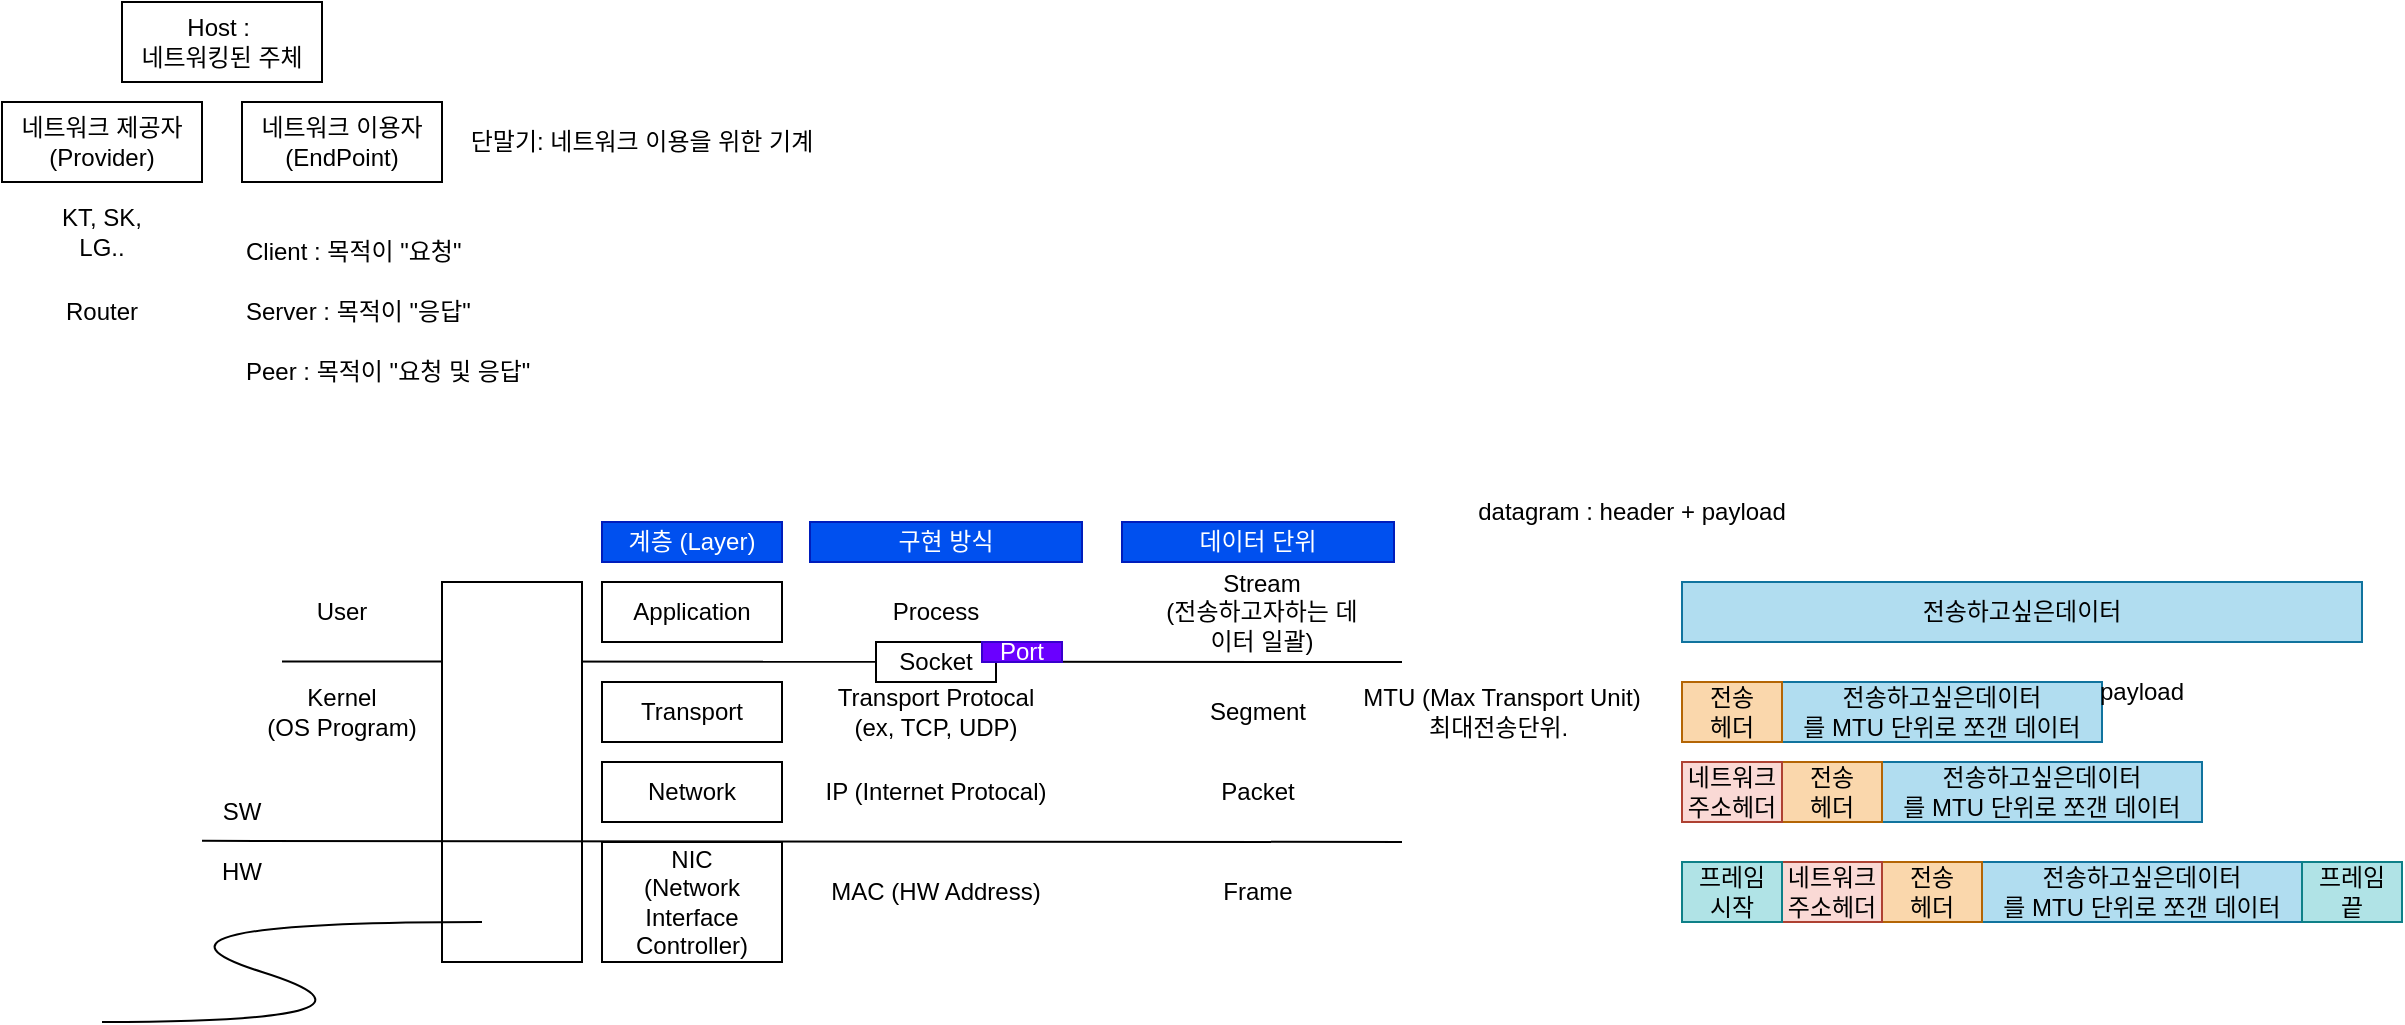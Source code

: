 <mxfile version="24.7.17">
  <diagram id="C5RBs43oDa-KdzZeNtuy" name="Page-1">
    <mxGraphModel dx="797" dy="402" grid="1" gridSize="10" guides="1" tooltips="1" connect="1" arrows="1" fold="1" page="1" pageScale="1" pageWidth="827" pageHeight="1169" math="0" shadow="0">
      <root>
        <mxCell id="WIyWlLk6GJQsqaUBKTNV-0" />
        <mxCell id="WIyWlLk6GJQsqaUBKTNV-1" parent="WIyWlLk6GJQsqaUBKTNV-0" />
        <mxCell id="A1vHnVPncBVvCbcrfG4D-27" value="" style="endArrow=none;html=1;rounded=0;" parent="WIyWlLk6GJQsqaUBKTNV-1" edge="1">
          <mxGeometry width="50" height="50" relative="1" as="geometry">
            <mxPoint x="150" y="339.71" as="sourcePoint" />
            <mxPoint x="710" y="340" as="targetPoint" />
          </mxGeometry>
        </mxCell>
        <mxCell id="A1vHnVPncBVvCbcrfG4D-0" value="Host :&amp;nbsp;&lt;div&gt;네트워킹된 주체&lt;/div&gt;" style="rounded=0;whiteSpace=wrap;html=1;" parent="WIyWlLk6GJQsqaUBKTNV-1" vertex="1">
          <mxGeometry x="70" y="10" width="100" height="40" as="geometry" />
        </mxCell>
        <mxCell id="A1vHnVPncBVvCbcrfG4D-2" value="네트워크 제공자&lt;div&gt;(Provider)&lt;/div&gt;" style="rounded=0;whiteSpace=wrap;html=1;" parent="WIyWlLk6GJQsqaUBKTNV-1" vertex="1">
          <mxGeometry x="10" y="60" width="100" height="40" as="geometry" />
        </mxCell>
        <mxCell id="A1vHnVPncBVvCbcrfG4D-3" value="네트워크 이용자&lt;div&gt;(EndPoint)&lt;/div&gt;" style="rounded=0;whiteSpace=wrap;html=1;" parent="WIyWlLk6GJQsqaUBKTNV-1" vertex="1">
          <mxGeometry x="130" y="60" width="100" height="40" as="geometry" />
        </mxCell>
        <mxCell id="A1vHnVPncBVvCbcrfG4D-4" value="Router" style="text;html=1;align=center;verticalAlign=middle;whiteSpace=wrap;rounded=0;" parent="WIyWlLk6GJQsqaUBKTNV-1" vertex="1">
          <mxGeometry x="30" y="150" width="60" height="30" as="geometry" />
        </mxCell>
        <mxCell id="A1vHnVPncBVvCbcrfG4D-5" value="KT, SK, LG.." style="text;html=1;align=center;verticalAlign=middle;whiteSpace=wrap;rounded=0;" parent="WIyWlLk6GJQsqaUBKTNV-1" vertex="1">
          <mxGeometry x="30" y="110" width="60" height="30" as="geometry" />
        </mxCell>
        <mxCell id="A1vHnVPncBVvCbcrfG4D-6" value="단말기: 네트워크 이용을 위한 기계" style="text;html=1;align=center;verticalAlign=middle;whiteSpace=wrap;rounded=0;" parent="WIyWlLk6GJQsqaUBKTNV-1" vertex="1">
          <mxGeometry x="230" y="65" width="200" height="30" as="geometry" />
        </mxCell>
        <mxCell id="A1vHnVPncBVvCbcrfG4D-7" value="Client : 목적이 &quot;요청&quot;" style="text;html=1;align=left;verticalAlign=middle;whiteSpace=wrap;rounded=0;" parent="WIyWlLk6GJQsqaUBKTNV-1" vertex="1">
          <mxGeometry x="130" y="120" width="130" height="30" as="geometry" />
        </mxCell>
        <mxCell id="A1vHnVPncBVvCbcrfG4D-8" value="Server : 목적이 &quot;응답&quot;" style="text;html=1;align=left;verticalAlign=middle;whiteSpace=wrap;rounded=0;" parent="WIyWlLk6GJQsqaUBKTNV-1" vertex="1">
          <mxGeometry x="130" y="150" width="130" height="30" as="geometry" />
        </mxCell>
        <mxCell id="A1vHnVPncBVvCbcrfG4D-9" value="Peer : 목적이 &quot;요청 및 응답&quot;" style="text;html=1;align=left;verticalAlign=middle;whiteSpace=wrap;rounded=0;" parent="WIyWlLk6GJQsqaUBKTNV-1" vertex="1">
          <mxGeometry x="130" y="180" width="170" height="30" as="geometry" />
        </mxCell>
        <mxCell id="A1vHnVPncBVvCbcrfG4D-10" value="" style="rounded=0;whiteSpace=wrap;html=1;" parent="WIyWlLk6GJQsqaUBKTNV-1" vertex="1">
          <mxGeometry x="230" y="300" width="70" height="190" as="geometry" />
        </mxCell>
        <mxCell id="A1vHnVPncBVvCbcrfG4D-11" value="" style="curved=1;endArrow=none;html=1;rounded=0;endFill=0;" parent="WIyWlLk6GJQsqaUBKTNV-1" edge="1">
          <mxGeometry width="50" height="50" relative="1" as="geometry">
            <mxPoint x="60" y="520" as="sourcePoint" />
            <mxPoint x="250" y="470" as="targetPoint" />
            <Array as="points">
              <mxPoint x="220" y="520" />
              <mxPoint x="60" y="470" />
            </Array>
          </mxGeometry>
        </mxCell>
        <mxCell id="A1vHnVPncBVvCbcrfG4D-12" value="NIC&lt;div&gt;(Network&lt;/div&gt;&lt;div&gt;Interface&lt;/div&gt;&lt;div&gt;Controller)&lt;/div&gt;" style="rounded=0;whiteSpace=wrap;html=1;" parent="WIyWlLk6GJQsqaUBKTNV-1" vertex="1">
          <mxGeometry x="310" y="430" width="90" height="60" as="geometry" />
        </mxCell>
        <mxCell id="A1vHnVPncBVvCbcrfG4D-13" value="Network" style="rounded=0;whiteSpace=wrap;html=1;" parent="WIyWlLk6GJQsqaUBKTNV-1" vertex="1">
          <mxGeometry x="310" y="390" width="90" height="30" as="geometry" />
        </mxCell>
        <mxCell id="A1vHnVPncBVvCbcrfG4D-14" value="IP (Internet Protocal)" style="text;html=1;align=center;verticalAlign=middle;whiteSpace=wrap;rounded=0;" parent="WIyWlLk6GJQsqaUBKTNV-1" vertex="1">
          <mxGeometry x="414" y="390" width="126" height="30" as="geometry" />
        </mxCell>
        <mxCell id="A1vHnVPncBVvCbcrfG4D-15" value="MAC (HW Address)" style="text;html=1;align=center;verticalAlign=middle;whiteSpace=wrap;rounded=0;" parent="WIyWlLk6GJQsqaUBKTNV-1" vertex="1">
          <mxGeometry x="414" y="440" width="126" height="30" as="geometry" />
        </mxCell>
        <mxCell id="A1vHnVPncBVvCbcrfG4D-16" value="Transport" style="rounded=0;whiteSpace=wrap;html=1;" parent="WIyWlLk6GJQsqaUBKTNV-1" vertex="1">
          <mxGeometry x="310" y="350" width="90" height="30" as="geometry" />
        </mxCell>
        <mxCell id="A1vHnVPncBVvCbcrfG4D-17" value="Transport Protocal&lt;div&gt;(ex, TCP, UDP)&lt;/div&gt;" style="text;html=1;align=center;verticalAlign=middle;whiteSpace=wrap;rounded=0;" parent="WIyWlLk6GJQsqaUBKTNV-1" vertex="1">
          <mxGeometry x="414" y="350" width="126" height="30" as="geometry" />
        </mxCell>
        <mxCell id="A1vHnVPncBVvCbcrfG4D-18" value="Application" style="rounded=0;whiteSpace=wrap;html=1;" parent="WIyWlLk6GJQsqaUBKTNV-1" vertex="1">
          <mxGeometry x="310" y="300" width="90" height="30" as="geometry" />
        </mxCell>
        <mxCell id="A1vHnVPncBVvCbcrfG4D-19" value="Process" style="text;html=1;align=center;verticalAlign=middle;whiteSpace=wrap;rounded=0;" parent="WIyWlLk6GJQsqaUBKTNV-1" vertex="1">
          <mxGeometry x="414" y="300" width="126" height="30" as="geometry" />
        </mxCell>
        <mxCell id="A1vHnVPncBVvCbcrfG4D-21" value="Socket" style="rounded=0;whiteSpace=wrap;html=1;" parent="WIyWlLk6GJQsqaUBKTNV-1" vertex="1">
          <mxGeometry x="447" y="330" width="60" height="20" as="geometry" />
        </mxCell>
        <mxCell id="A1vHnVPncBVvCbcrfG4D-22" value="Port" style="rounded=0;whiteSpace=wrap;html=1;fillColor=#6a00ff;fontColor=#ffffff;strokeColor=#3700CC;" parent="WIyWlLk6GJQsqaUBKTNV-1" vertex="1">
          <mxGeometry x="500" y="330" width="40" height="10" as="geometry" />
        </mxCell>
        <mxCell id="A1vHnVPncBVvCbcrfG4D-23" value="" style="endArrow=none;html=1;rounded=0;" parent="WIyWlLk6GJQsqaUBKTNV-1" edge="1">
          <mxGeometry width="50" height="50" relative="1" as="geometry">
            <mxPoint x="110" y="429.43" as="sourcePoint" />
            <mxPoint x="710" y="430" as="targetPoint" />
          </mxGeometry>
        </mxCell>
        <mxCell id="A1vHnVPncBVvCbcrfG4D-25" value="HW" style="text;html=1;align=center;verticalAlign=middle;whiteSpace=wrap;rounded=0;" parent="WIyWlLk6GJQsqaUBKTNV-1" vertex="1">
          <mxGeometry x="100" y="430" width="60" height="30" as="geometry" />
        </mxCell>
        <mxCell id="A1vHnVPncBVvCbcrfG4D-26" value="SW" style="text;html=1;align=center;verticalAlign=middle;whiteSpace=wrap;rounded=0;" parent="WIyWlLk6GJQsqaUBKTNV-1" vertex="1">
          <mxGeometry x="100" y="400" width="60" height="30" as="geometry" />
        </mxCell>
        <mxCell id="A1vHnVPncBVvCbcrfG4D-28" value="Kernel&lt;div&gt;(OS Program)&lt;/div&gt;" style="text;html=1;align=center;verticalAlign=middle;whiteSpace=wrap;rounded=0;" parent="WIyWlLk6GJQsqaUBKTNV-1" vertex="1">
          <mxGeometry x="140" y="350" width="80" height="30" as="geometry" />
        </mxCell>
        <mxCell id="A1vHnVPncBVvCbcrfG4D-29" value="User" style="text;html=1;align=center;verticalAlign=middle;whiteSpace=wrap;rounded=0;" parent="WIyWlLk6GJQsqaUBKTNV-1" vertex="1">
          <mxGeometry x="140" y="300" width="80" height="30" as="geometry" />
        </mxCell>
        <mxCell id="A1vHnVPncBVvCbcrfG4D-30" value="계층 (Layer)" style="rounded=0;whiteSpace=wrap;html=1;fillColor=#0050ef;fontColor=#ffffff;strokeColor=#001DBC;" parent="WIyWlLk6GJQsqaUBKTNV-1" vertex="1">
          <mxGeometry x="310" y="270" width="90" height="20" as="geometry" />
        </mxCell>
        <mxCell id="A1vHnVPncBVvCbcrfG4D-31" value="구현 방식" style="rounded=0;whiteSpace=wrap;html=1;fillColor=#0050ef;fontColor=#ffffff;strokeColor=#001DBC;" parent="WIyWlLk6GJQsqaUBKTNV-1" vertex="1">
          <mxGeometry x="414" y="270" width="136" height="20" as="geometry" />
        </mxCell>
        <mxCell id="A1vHnVPncBVvCbcrfG4D-32" value="데이터 단위" style="rounded=0;whiteSpace=wrap;html=1;fillColor=#0050ef;fontColor=#ffffff;strokeColor=#001DBC;" parent="WIyWlLk6GJQsqaUBKTNV-1" vertex="1">
          <mxGeometry x="570" y="270" width="136" height="20" as="geometry" />
        </mxCell>
        <mxCell id="A1vHnVPncBVvCbcrfG4D-33" value="Stream&lt;div&gt;(전송하고자하는 데이터 일괄)&lt;/div&gt;" style="text;html=1;align=center;verticalAlign=middle;whiteSpace=wrap;rounded=0;" parent="WIyWlLk6GJQsqaUBKTNV-1" vertex="1">
          <mxGeometry x="590" y="300" width="100" height="30" as="geometry" />
        </mxCell>
        <mxCell id="A1vHnVPncBVvCbcrfG4D-34" value="MTU (Max Transport Unit)&lt;div&gt;최대전송단위.&amp;nbsp;&lt;/div&gt;" style="text;html=1;align=center;verticalAlign=middle;whiteSpace=wrap;rounded=0;" parent="WIyWlLk6GJQsqaUBKTNV-1" vertex="1">
          <mxGeometry x="680" y="350" width="160" height="30" as="geometry" />
        </mxCell>
        <mxCell id="A1vHnVPncBVvCbcrfG4D-35" value="Segment" style="text;html=1;align=center;verticalAlign=middle;whiteSpace=wrap;rounded=0;" parent="WIyWlLk6GJQsqaUBKTNV-1" vertex="1">
          <mxGeometry x="588" y="350" width="100" height="30" as="geometry" />
        </mxCell>
        <mxCell id="A1vHnVPncBVvCbcrfG4D-36" value="전송하고싶은데이터" style="rounded=0;whiteSpace=wrap;html=1;fillColor=#b1ddf0;strokeColor=#10739e;fontColor=#000000;" parent="WIyWlLk6GJQsqaUBKTNV-1" vertex="1">
          <mxGeometry x="850" y="300" width="340" height="30" as="geometry" />
        </mxCell>
        <mxCell id="A1vHnVPncBVvCbcrfG4D-37" value="전송하고싶은데이터&lt;div&gt;를 MTU 단위로 쪼갠 데이터&lt;/div&gt;" style="rounded=0;whiteSpace=wrap;html=1;fillColor=#b1ddf0;strokeColor=#10739e;fontColor=#000000;" parent="WIyWlLk6GJQsqaUBKTNV-1" vertex="1">
          <mxGeometry x="900" y="350" width="160" height="30" as="geometry" />
        </mxCell>
        <mxCell id="A1vHnVPncBVvCbcrfG4D-38" value="전송&lt;div&gt;헤더&lt;/div&gt;" style="rounded=0;whiteSpace=wrap;html=1;fillColor=#fad7ac;strokeColor=#b46504;fontColor=#000000;" parent="WIyWlLk6GJQsqaUBKTNV-1" vertex="1">
          <mxGeometry x="850" y="350" width="50" height="30" as="geometry" />
        </mxCell>
        <mxCell id="A1vHnVPncBVvCbcrfG4D-39" value="전송하고싶은데이터&lt;div&gt;를 MTU 단위로 쪼갠 데이터&lt;/div&gt;" style="rounded=0;whiteSpace=wrap;html=1;fillColor=#b1ddf0;strokeColor=#10739e;fontColor=#000000;" parent="WIyWlLk6GJQsqaUBKTNV-1" vertex="1">
          <mxGeometry x="950" y="390" width="160" height="30" as="geometry" />
        </mxCell>
        <mxCell id="A1vHnVPncBVvCbcrfG4D-40" value="전송&lt;div&gt;헤더&lt;/div&gt;" style="rounded=0;whiteSpace=wrap;html=1;fillColor=#fad7ac;strokeColor=#b46504;fontColor=#000000;" parent="WIyWlLk6GJQsqaUBKTNV-1" vertex="1">
          <mxGeometry x="900" y="390" width="50" height="30" as="geometry" />
        </mxCell>
        <mxCell id="A1vHnVPncBVvCbcrfG4D-41" value="네트워크&lt;div&gt;주소헤더&lt;/div&gt;" style="rounded=0;whiteSpace=wrap;html=1;fillColor=#fad9d5;strokeColor=#ae4132;fontColor=#000000;" parent="WIyWlLk6GJQsqaUBKTNV-1" vertex="1">
          <mxGeometry x="850" y="390" width="50" height="30" as="geometry" />
        </mxCell>
        <mxCell id="A1vHnVPncBVvCbcrfG4D-42" value="Packet" style="text;html=1;align=center;verticalAlign=middle;whiteSpace=wrap;rounded=0;" parent="WIyWlLk6GJQsqaUBKTNV-1" vertex="1">
          <mxGeometry x="588" y="390" width="100" height="30" as="geometry" />
        </mxCell>
        <mxCell id="A1vHnVPncBVvCbcrfG4D-43" value="전송하고싶은데이터&lt;div&gt;를 MTU 단위로 쪼갠 데이터&lt;/div&gt;" style="rounded=0;whiteSpace=wrap;html=1;fillColor=#b1ddf0;strokeColor=#10739e;fontColor=#000000;" parent="WIyWlLk6GJQsqaUBKTNV-1" vertex="1">
          <mxGeometry x="1000" y="440" width="160" height="30" as="geometry" />
        </mxCell>
        <mxCell id="A1vHnVPncBVvCbcrfG4D-44" value="전송&lt;div&gt;헤더&lt;/div&gt;" style="rounded=0;whiteSpace=wrap;html=1;fillColor=#fad7ac;strokeColor=#b46504;fontColor=#000000;" parent="WIyWlLk6GJQsqaUBKTNV-1" vertex="1">
          <mxGeometry x="950" y="440" width="50" height="30" as="geometry" />
        </mxCell>
        <mxCell id="A1vHnVPncBVvCbcrfG4D-45" value="네트워크&lt;div&gt;주소헤더&lt;/div&gt;" style="rounded=0;whiteSpace=wrap;html=1;fillColor=#fad9d5;strokeColor=#ae4132;fontColor=#000000;" parent="WIyWlLk6GJQsqaUBKTNV-1" vertex="1">
          <mxGeometry x="900" y="440" width="50" height="30" as="geometry" />
        </mxCell>
        <mxCell id="A1vHnVPncBVvCbcrfG4D-46" value="프레임&lt;div&gt;시작&lt;/div&gt;" style="rounded=0;whiteSpace=wrap;html=1;fillColor=#b0e3e6;strokeColor=#0e8088;fontColor=#000000;" parent="WIyWlLk6GJQsqaUBKTNV-1" vertex="1">
          <mxGeometry x="850" y="440" width="50" height="30" as="geometry" />
        </mxCell>
        <mxCell id="A1vHnVPncBVvCbcrfG4D-47" value="프레임&lt;div&gt;끝&lt;/div&gt;" style="rounded=0;whiteSpace=wrap;html=1;fillColor=#b0e3e6;strokeColor=#0e8088;fontColor=#000000;" parent="WIyWlLk6GJQsqaUBKTNV-1" vertex="1">
          <mxGeometry x="1160" y="440" width="50" height="30" as="geometry" />
        </mxCell>
        <mxCell id="A1vHnVPncBVvCbcrfG4D-48" value="Frame" style="text;html=1;align=center;verticalAlign=middle;whiteSpace=wrap;rounded=0;" parent="WIyWlLk6GJQsqaUBKTNV-1" vertex="1">
          <mxGeometry x="588" y="440" width="100" height="30" as="geometry" />
        </mxCell>
        <mxCell id="4YhyMdetQOA3Sfs9CboO-0" value="payload" style="text;html=1;align=center;verticalAlign=middle;whiteSpace=wrap;rounded=0;" parent="WIyWlLk6GJQsqaUBKTNV-1" vertex="1">
          <mxGeometry x="1050" y="340" width="60" height="30" as="geometry" />
        </mxCell>
        <mxCell id="4YhyMdetQOA3Sfs9CboO-1" value="datagram : header + payload" style="text;html=1;align=center;verticalAlign=middle;whiteSpace=wrap;rounded=0;" parent="WIyWlLk6GJQsqaUBKTNV-1" vertex="1">
          <mxGeometry x="740" y="250" width="170" height="30" as="geometry" />
        </mxCell>
      </root>
    </mxGraphModel>
  </diagram>
</mxfile>
